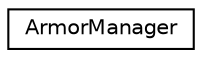 digraph "Grafische Darstellung der Klassenhierarchie"
{
  edge [fontname="Helvetica",fontsize="10",labelfontname="Helvetica",labelfontsize="10"];
  node [fontname="Helvetica",fontsize="10",shape=record];
  rankdir="LR";
  Node1 [label="ArmorManager",height=0.2,width=0.4,color="black", fillcolor="white", style="filled",URL="$class_armor_manager.html"];
}
